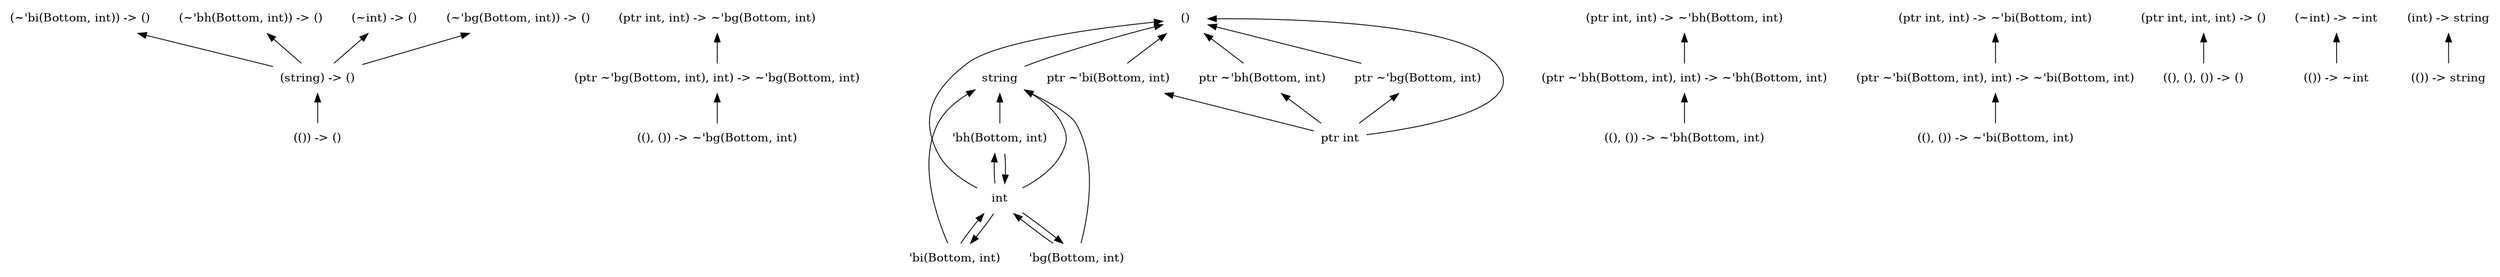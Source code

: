 digraph order {
  graph [
    size = "30,10"
    ];
  node [
    shape = none
    ];
  edge [
    dir = back
    ];
  "(string) -> ()"
  "(()) -> ()"
  "((), ()) -> ~'bg(Bottom, int)"
  "string"
  "(~'bi(Bottom, int)) -> ()"
  "(ptr ~'bh(Bottom, int), int) -> ~'bh(Bottom, int)"
  "(ptr ~'bi(Bottom, int), int) -> ~'bi(Bottom, int)"
  "ptr ~'bg(Bottom, int)"
  "((), ()) -> ~'bh(Bottom, int)"
  "((), ()) -> ~'bi(Bottom, int)"
  "(ptr int, int, int) -> ()"
  "(~int) -> ~int"
  "()"
  "(ptr int, int) -> ~'bg(Bottom, int)"
  "ptr ~'bi(Bottom, int)"
  "(ptr int, int) -> ~'bh(Bottom, int)"
  "(~'bh(Bottom, int)) -> ()"
  "ptr ~'bh(Bottom, int)"
  "ptr int"
  "((), (), ()) -> ()"
  "(()) -> string"
  "'bh(Bottom, int)"
  "(~int) -> ()"
  "(int) -> string"
  "'bi(Bottom, int)"
  "(ptr int, int) -> ~'bi(Bottom, int)"
  "(()) -> ~int"
  "'bg(Bottom, int)"
  "int"
  "(~'bg(Bottom, int)) -> ()"
  "(ptr ~'bg(Bottom, int), int) -> ~'bg(Bottom, int)"
  "(string) -> ()" -> "(()) -> ()"
  "string" -> "'bh(Bottom, int)"
  "string" -> "'bg(Bottom, int)"
  "string" -> "int"
  "string" -> "'bi(Bottom, int)"
  "(~'bi(Bottom, int)) -> ()" -> "(string) -> ()"
  "(ptr ~'bh(Bottom, int), int) -> ~'bh(Bottom, int)" -> "((), ()) -> ~'bh(Bottom, int)"
  "(ptr ~'bi(Bottom, int), int) -> ~'bi(Bottom, int)" -> "((), ()) -> ~'bi(Bottom, int)"
  "ptr ~'bg(Bottom, int)" -> "ptr int"
  "(ptr int, int, int) -> ()" -> "((), (), ()) -> ()"
  "(~int) -> ~int" -> "(()) -> ~int"
  "()" -> "ptr ~'bh(Bottom, int)"
  "()" -> "ptr ~'bi(Bottom, int)"
  "()" -> "int"
  "()" -> "ptr int"
  "()" -> "ptr ~'bg(Bottom, int)"
  "()" -> "string"
  "(ptr int, int) -> ~'bg(Bottom, int)" -> "(ptr ~'bg(Bottom, int), int) -> ~'bg(Bottom, int)"
  "ptr ~'bi(Bottom, int)" -> "ptr int"
  "(ptr int, int) -> ~'bh(Bottom, int)" -> "(ptr ~'bh(Bottom, int), int) -> ~'bh(Bottom, int)"
  "(~'bh(Bottom, int)) -> ()" -> "(string) -> ()"
  "ptr ~'bh(Bottom, int)" -> "ptr int"
  "'bh(Bottom, int)" -> "int"
  "(~int) -> ()" -> "(string) -> ()"
  "(int) -> string" -> "(()) -> string"
  "'bi(Bottom, int)" -> "int"
  "(ptr int, int) -> ~'bi(Bottom, int)" -> "(ptr ~'bi(Bottom, int), int) -> ~'bi(Bottom, int)"
  "'bg(Bottom, int)" -> "int"
  "int" -> "'bh(Bottom, int)"
  "int" -> "'bg(Bottom, int)"
  "int" -> "'bi(Bottom, int)"
  "(~'bg(Bottom, int)) -> ()" -> "(string) -> ()"
  "(ptr ~'bg(Bottom, int), int) -> ~'bg(Bottom, int)" -> "((), ()) -> ~'bg(Bottom, int)"
}